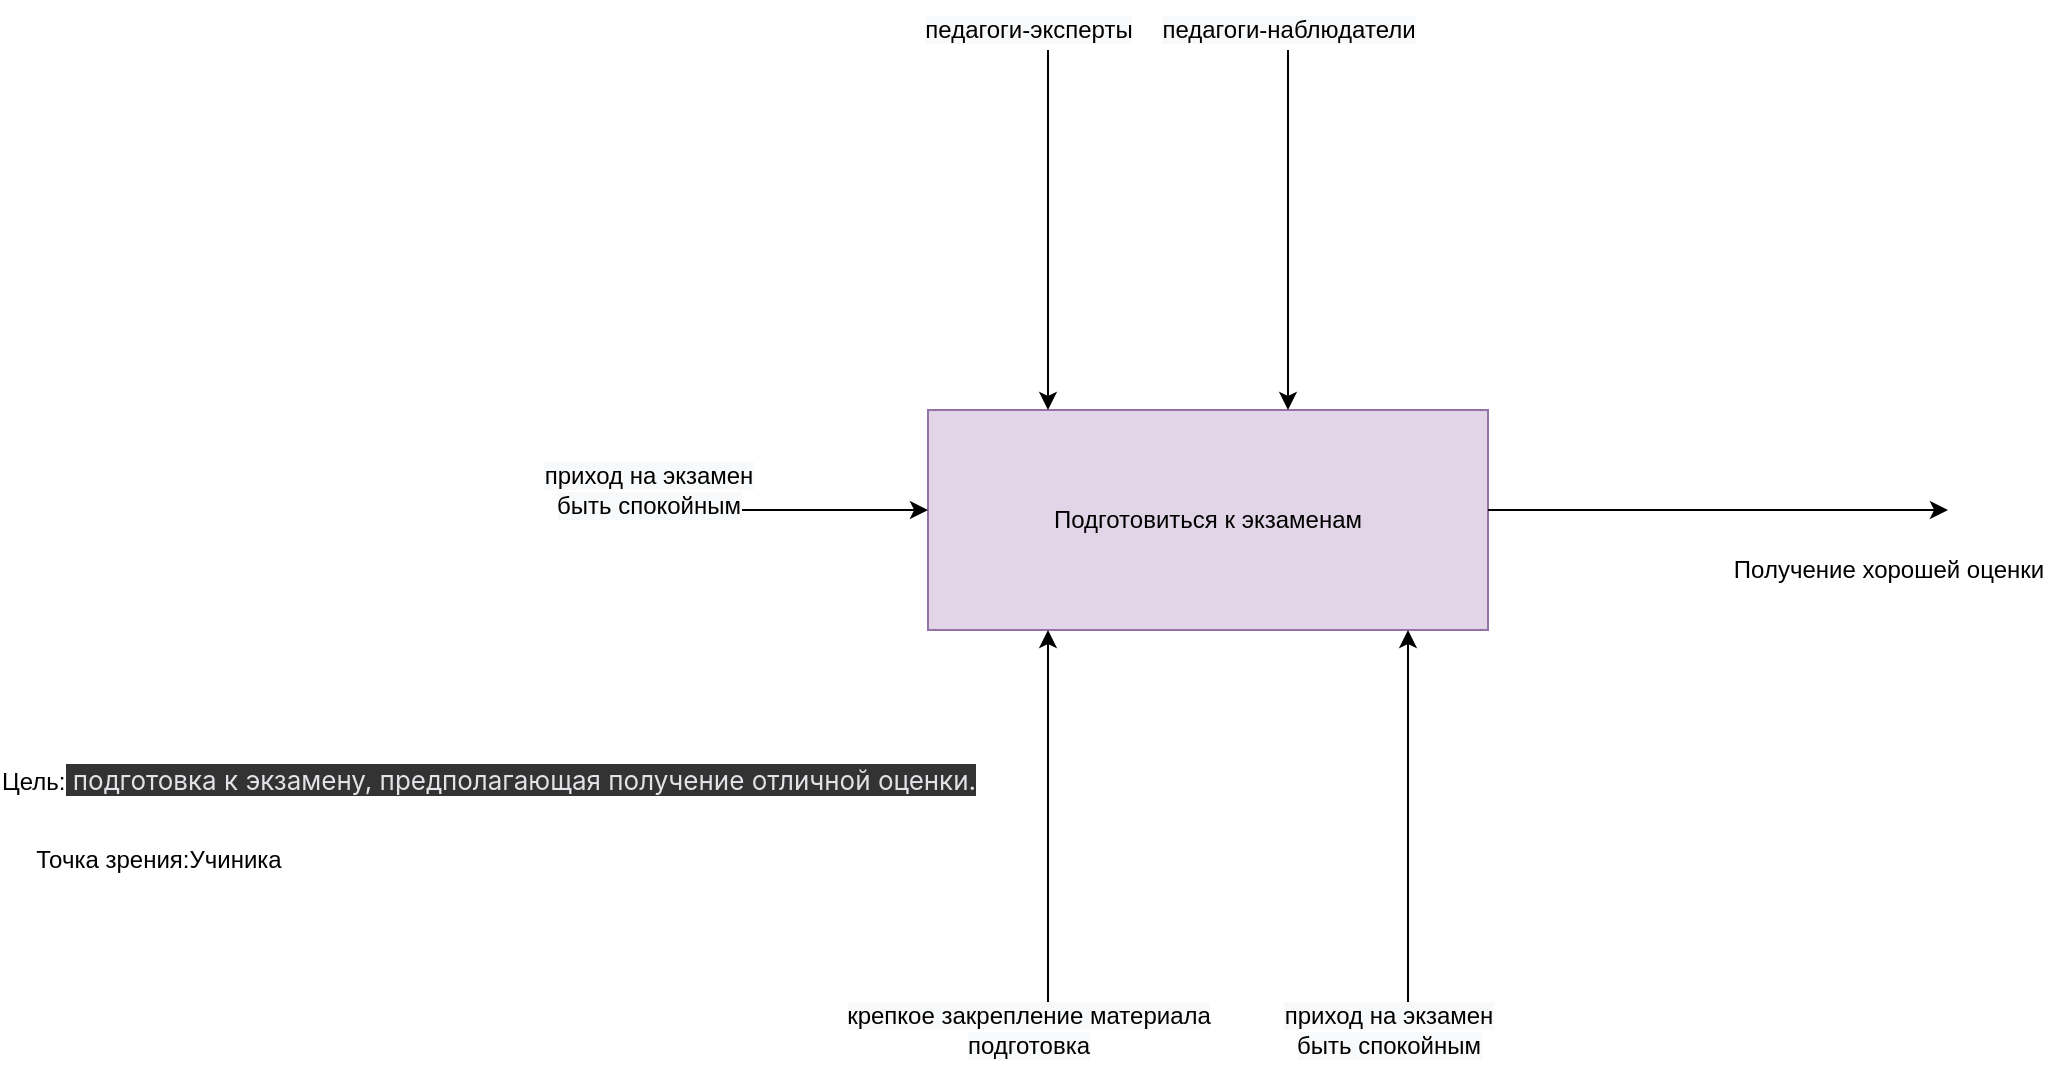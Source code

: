 <mxfile version="20.5.3" type="device"><diagram id="CdGZnPuZgEffr1_gh9QS" name="Страница 1"><mxGraphModel dx="2249" dy="794" grid="1" gridSize="10" guides="1" tooltips="1" connect="1" arrows="1" fold="1" page="1" pageScale="1" pageWidth="827" pageHeight="1169" math="0" shadow="0"><root><mxCell id="0"/><mxCell id="1" parent="0"/><mxCell id="mDJoBZQW44bpLySHEt0F-1" value="Подготовиться к экзаменам" style="rounded=0;whiteSpace=wrap;html=1;fillColor=#e1d5e7;strokeColor=#9673a6;" parent="1" vertex="1"><mxGeometry x="260" y="330" width="280" height="110" as="geometry"/></mxCell><mxCell id="mDJoBZQW44bpLySHEt0F-2" value="" style="endArrow=classic;html=1;rounded=0;" parent="1" edge="1"><mxGeometry width="50" height="50" relative="1" as="geometry"><mxPoint x="320" y="150" as="sourcePoint"/><mxPoint x="320" y="330" as="targetPoint"/></mxGeometry></mxCell><mxCell id="mDJoBZQW44bpLySHEt0F-3" value="" style="endArrow=classic;html=1;rounded=0;" parent="1" edge="1"><mxGeometry width="50" height="50" relative="1" as="geometry"><mxPoint x="440" y="380" as="sourcePoint"/><mxPoint x="440" y="380" as="targetPoint"/></mxGeometry></mxCell><mxCell id="mDJoBZQW44bpLySHEt0F-5" value="" style="endArrow=classic;html=1;rounded=0;" parent="1" edge="1"><mxGeometry width="50" height="50" relative="1" as="geometry"><mxPoint x="80" y="380" as="sourcePoint"/><mxPoint x="260" y="380" as="targetPoint"/></mxGeometry></mxCell><mxCell id="mDJoBZQW44bpLySHEt0F-6" value="" style="endArrow=classic;html=1;rounded=0;" parent="1" edge="1"><mxGeometry width="50" height="50" relative="1" as="geometry"><mxPoint x="320" y="640" as="sourcePoint"/><mxPoint x="320" y="440" as="targetPoint"/></mxGeometry></mxCell><mxCell id="mDJoBZQW44bpLySHEt0F-7" value="" style="endArrow=classic;html=1;rounded=0;" parent="1" edge="1"><mxGeometry width="50" height="50" relative="1" as="geometry"><mxPoint x="540" y="380" as="sourcePoint"/><mxPoint x="770" y="380" as="targetPoint"/></mxGeometry></mxCell><mxCell id="mDJoBZQW44bpLySHEt0F-8" value="Цель:&lt;span style=&quot;color: rgb(225, 227, 230); font-family: -apple-system, BlinkMacSystemFont, Roboto, &amp;quot;Open Sans&amp;quot;, &amp;quot;Helvetica Neue&amp;quot;, &amp;quot;Noto Sans Armenian&amp;quot;, &amp;quot;Noto Sans Bengali&amp;quot;, &amp;quot;Noto Sans Cherokee&amp;quot;, &amp;quot;Noto Sans Devanagari&amp;quot;, &amp;quot;Noto Sans Ethiopic&amp;quot;, &amp;quot;Noto Sans Georgian&amp;quot;, &amp;quot;Noto Sans Hebrew&amp;quot;, &amp;quot;Noto Sans Kannada&amp;quot;, &amp;quot;Noto Sans Khmer&amp;quot;, &amp;quot;Noto Sans Lao&amp;quot;, &amp;quot;Noto Sans Osmanya&amp;quot;, &amp;quot;Noto Sans Tamil&amp;quot;, &amp;quot;Noto Sans Telugu&amp;quot;, &amp;quot;Noto Sans Thai&amp;quot;, sans-serif; font-size: 13px; text-align: left; background-color: rgb(51, 51, 51);&quot;&gt;&amp;nbsp;подготовка к экзамену, предполагающая получение отличной оценки.&lt;/span&gt;" style="text;html=1;align=center;verticalAlign=middle;resizable=0;points=[];autosize=1;strokeColor=none;fillColor=none;" parent="1" vertex="1"><mxGeometry x="-200" y="500" width="480" height="30" as="geometry"/></mxCell><mxCell id="mDJoBZQW44bpLySHEt0F-9" value="Точка зрения:Учиника" style="text;html=1;align=center;verticalAlign=middle;resizable=0;points=[];autosize=1;strokeColor=none;fillColor=none;" parent="1" vertex="1"><mxGeometry x="-200" y="540" width="150" height="30" as="geometry"/></mxCell><mxCell id="mDJoBZQW44bpLySHEt0F-10" value="" style="endArrow=classic;html=1;rounded=0;" parent="1" edge="1"><mxGeometry width="50" height="50" relative="1" as="geometry"><mxPoint x="440" y="150" as="sourcePoint"/><mxPoint x="440" y="330" as="targetPoint"/></mxGeometry></mxCell><mxCell id="mDJoBZQW44bpLySHEt0F-13" value="" style="endArrow=classic;html=1;rounded=0;" parent="1" edge="1"><mxGeometry width="50" height="50" relative="1" as="geometry"><mxPoint x="500" y="640" as="sourcePoint"/><mxPoint x="500" y="440" as="targetPoint"/></mxGeometry></mxCell><mxCell id="7FAiI3R8szdhuEid5q0o-1" value="Получение хорошей оценки&lt;br&gt;" style="text;html=1;align=center;verticalAlign=middle;resizable=0;points=[];autosize=1;strokeColor=none;fillColor=none;" parent="1" vertex="1"><mxGeometry x="650" y="395" width="180" height="30" as="geometry"/></mxCell><mxCell id="In4F7bjV8hoiRdzWLW4z-1" value="&lt;span style=&quot;color: rgb(0, 0, 0); background-color: rgb(248, 249, 250);&quot;&gt;крепкое закрепление материала&lt;/span&gt;&lt;br style=&quot;color: rgb(0, 0, 0); background-color: rgb(248, 249, 250);&quot;&gt;&lt;span style=&quot;color: rgb(0, 0, 0); background-color: rgb(248, 249, 250);&quot;&gt;подготовка&lt;/span&gt;" style="text;html=1;align=center;verticalAlign=middle;resizable=0;points=[];autosize=1;strokeColor=none;fillColor=none;" vertex="1" parent="1"><mxGeometry x="205" y="620" width="210" height="40" as="geometry"/></mxCell><mxCell id="In4F7bjV8hoiRdzWLW4z-2" value="&lt;span style=&quot;color: rgb(0, 0, 0); background-color: rgb(248, 249, 250);&quot;&gt;приход на экзамен&lt;/span&gt;&lt;br style=&quot;color: rgb(0, 0, 0);&quot;&gt;&lt;span style=&quot;color: rgb(0, 0, 0); background-color: rgb(248, 249, 250);&quot;&gt;быть спокойным&lt;/span&gt;" style="text;html=1;align=center;verticalAlign=middle;resizable=0;points=[];autosize=1;strokeColor=none;fillColor=none;" vertex="1" parent="1"><mxGeometry x="425" y="620" width="130" height="40" as="geometry"/></mxCell><mxCell id="In4F7bjV8hoiRdzWLW4z-3" value="&lt;span style=&quot;color: rgb(0, 0, 0); background-color: rgb(248, 249, 250);&quot;&gt;приход на экзамен&lt;/span&gt;&lt;br style=&quot;color: rgb(0, 0, 0);&quot;&gt;&lt;span style=&quot;color: rgb(0, 0, 0); background-color: rgb(248, 249, 250);&quot;&gt;быть спокойным&lt;/span&gt;" style="text;html=1;align=center;verticalAlign=middle;resizable=0;points=[];autosize=1;strokeColor=none;fillColor=none;" vertex="1" parent="1"><mxGeometry x="55" y="350" width="130" height="40" as="geometry"/></mxCell><mxCell id="In4F7bjV8hoiRdzWLW4z-4" value="&lt;span style=&quot;color: rgb(0, 0, 0); background-color: rgb(248, 249, 250);&quot;&gt;педагоги-эксперты&lt;/span&gt;" style="text;html=1;align=center;verticalAlign=middle;resizable=0;points=[];autosize=1;strokeColor=none;fillColor=none;" vertex="1" parent="1"><mxGeometry x="245" y="125" width="130" height="30" as="geometry"/></mxCell><mxCell id="In4F7bjV8hoiRdzWLW4z-5" value="&lt;span style=&quot;color: rgb(0, 0, 0); background-color: rgb(248, 249, 250);&quot;&gt;педагоги-наблюдатели&lt;/span&gt;" style="text;html=1;align=center;verticalAlign=middle;resizable=0;points=[];autosize=1;strokeColor=none;fillColor=none;" vertex="1" parent="1"><mxGeometry x="365" y="125" width="150" height="30" as="geometry"/></mxCell></root></mxGraphModel></diagram></mxfile>